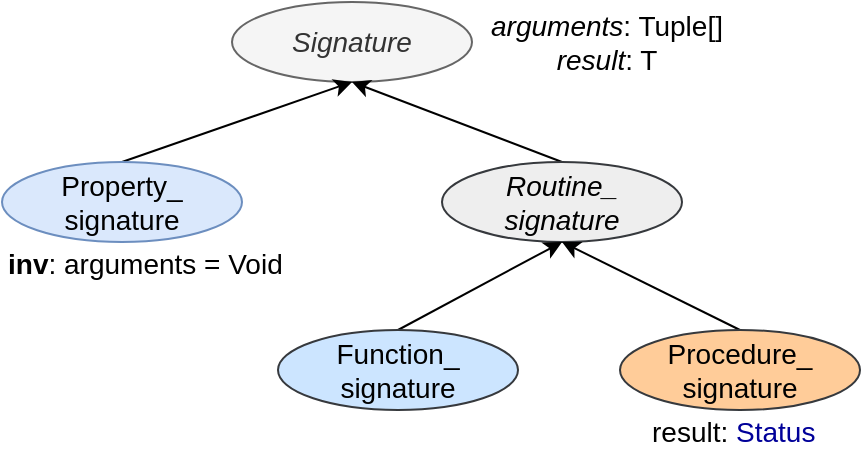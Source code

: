 <mxfile version="12.6.5" type="device"><diagram id="7hBGgRwkz2zytZ1PvlcA" name="Page-1"><mxGraphModel dx="1366" dy="816" grid="1" gridSize="10" guides="1" tooltips="1" connect="1" arrows="1" fold="1" page="1" pageScale="1" pageWidth="850" pageHeight="1100" math="0" shadow="0"><root><mxCell id="0"/><mxCell id="1" parent="0"/><mxCell id="5e3-ESLXepSassWTHKuY-1" value="Signature" style="ellipse;whiteSpace=wrap;html=1;fontSize=14;fillColor=#f5f5f5;strokeColor=#666666;fontColor=#333333;fontStyle=2" parent="1" vertex="1"><mxGeometry x="285" y="40" width="120" height="40" as="geometry"/></mxCell><mxCell id="5e3-ESLXepSassWTHKuY-4" style="rounded=0;orthogonalLoop=1;jettySize=auto;html=1;exitX=0.5;exitY=0;exitDx=0;exitDy=0;fontSize=14;entryX=0.5;entryY=1;entryDx=0;entryDy=0;" parent="1" source="5e3-ESLXepSassWTHKuY-2" target="5e3-ESLXepSassWTHKuY-1" edge="1"><mxGeometry relative="1" as="geometry"/></mxCell><mxCell id="5e3-ESLXepSassWTHKuY-2" value="Property_&lt;br&gt;signature" style="ellipse;whiteSpace=wrap;html=1;fontSize=14;fillColor=#dae8fc;strokeColor=#6c8ebf;" parent="1" vertex="1"><mxGeometry x="170" y="120" width="120" height="40" as="geometry"/></mxCell><mxCell id="5e3-ESLXepSassWTHKuY-3" value="&lt;i&gt;arguments&lt;/i&gt;: Tuple[]&lt;br&gt;&lt;i&gt;result&lt;/i&gt;: T" style="text;html=1;strokeColor=none;fillColor=none;align=center;verticalAlign=middle;whiteSpace=wrap;rounded=0;fontSize=14;" parent="1" vertex="1"><mxGeometry x="405" y="40" width="135" height="40" as="geometry"/></mxCell><mxCell id="5e3-ESLXepSassWTHKuY-5" value="&lt;b&gt;inv&lt;/b&gt;: arguments = Void" style="text;html=1;resizable=0;points=[];autosize=1;align=left;verticalAlign=top;spacingTop=-4;fontSize=14;" parent="1" vertex="1"><mxGeometry x="171" y="160" width="150" height="20" as="geometry"/></mxCell><mxCell id="5e3-ESLXepSassWTHKuY-7" style="edgeStyle=none;rounded=0;orthogonalLoop=1;jettySize=auto;html=1;exitX=0.5;exitY=0;exitDx=0;exitDy=0;entryX=0.5;entryY=1;entryDx=0;entryDy=0;fontSize=14;" parent="1" source="5e3-ESLXepSassWTHKuY-6" target="5e3-ESLXepSassWTHKuY-1" edge="1"><mxGeometry relative="1" as="geometry"/></mxCell><mxCell id="5e3-ESLXepSassWTHKuY-6" value="Routine_&lt;br&gt;signature" style="ellipse;whiteSpace=wrap;html=1;fontSize=14;fillColor=#eeeeee;strokeColor=#36393d;fontStyle=2" parent="1" vertex="1"><mxGeometry x="390" y="120" width="120" height="40" as="geometry"/></mxCell><mxCell id="5e3-ESLXepSassWTHKuY-10" style="edgeStyle=none;rounded=0;orthogonalLoop=1;jettySize=auto;html=1;exitX=0.5;exitY=0;exitDx=0;exitDy=0;entryX=0.5;entryY=1;entryDx=0;entryDy=0;fontSize=14;" parent="1" source="5e3-ESLXepSassWTHKuY-8" target="5e3-ESLXepSassWTHKuY-6" edge="1"><mxGeometry relative="1" as="geometry"/></mxCell><mxCell id="5e3-ESLXepSassWTHKuY-8" value="Function_&lt;br&gt;signature" style="ellipse;whiteSpace=wrap;html=1;fontSize=14;fillColor=#cce5ff;strokeColor=#36393d;" parent="1" vertex="1"><mxGeometry x="308" y="204" width="120" height="40" as="geometry"/></mxCell><mxCell id="5e3-ESLXepSassWTHKuY-11" style="edgeStyle=none;rounded=0;orthogonalLoop=1;jettySize=auto;html=1;exitX=0.5;exitY=0;exitDx=0;exitDy=0;entryX=0.5;entryY=1;entryDx=0;entryDy=0;fontSize=14;" parent="1" source="5e3-ESLXepSassWTHKuY-9" target="5e3-ESLXepSassWTHKuY-6" edge="1"><mxGeometry relative="1" as="geometry"/></mxCell><mxCell id="5e3-ESLXepSassWTHKuY-9" value="Procedure_&lt;br&gt;signature" style="ellipse;whiteSpace=wrap;html=1;fontSize=14;fillColor=#ffcc99;strokeColor=#36393d;" parent="1" vertex="1"><mxGeometry x="479" y="204" width="120" height="40" as="geometry"/></mxCell><mxCell id="5e3-ESLXepSassWTHKuY-12" value="result: &lt;font color=&quot;#000099&quot;&gt;Status&lt;/font&gt;" style="text;html=1;resizable=0;points=[];autosize=1;align=left;verticalAlign=top;spacingTop=-4;fontSize=14;" parent="1" vertex="1"><mxGeometry x="493" y="244" width="100" height="20" as="geometry"/></mxCell></root></mxGraphModel></diagram></mxfile>